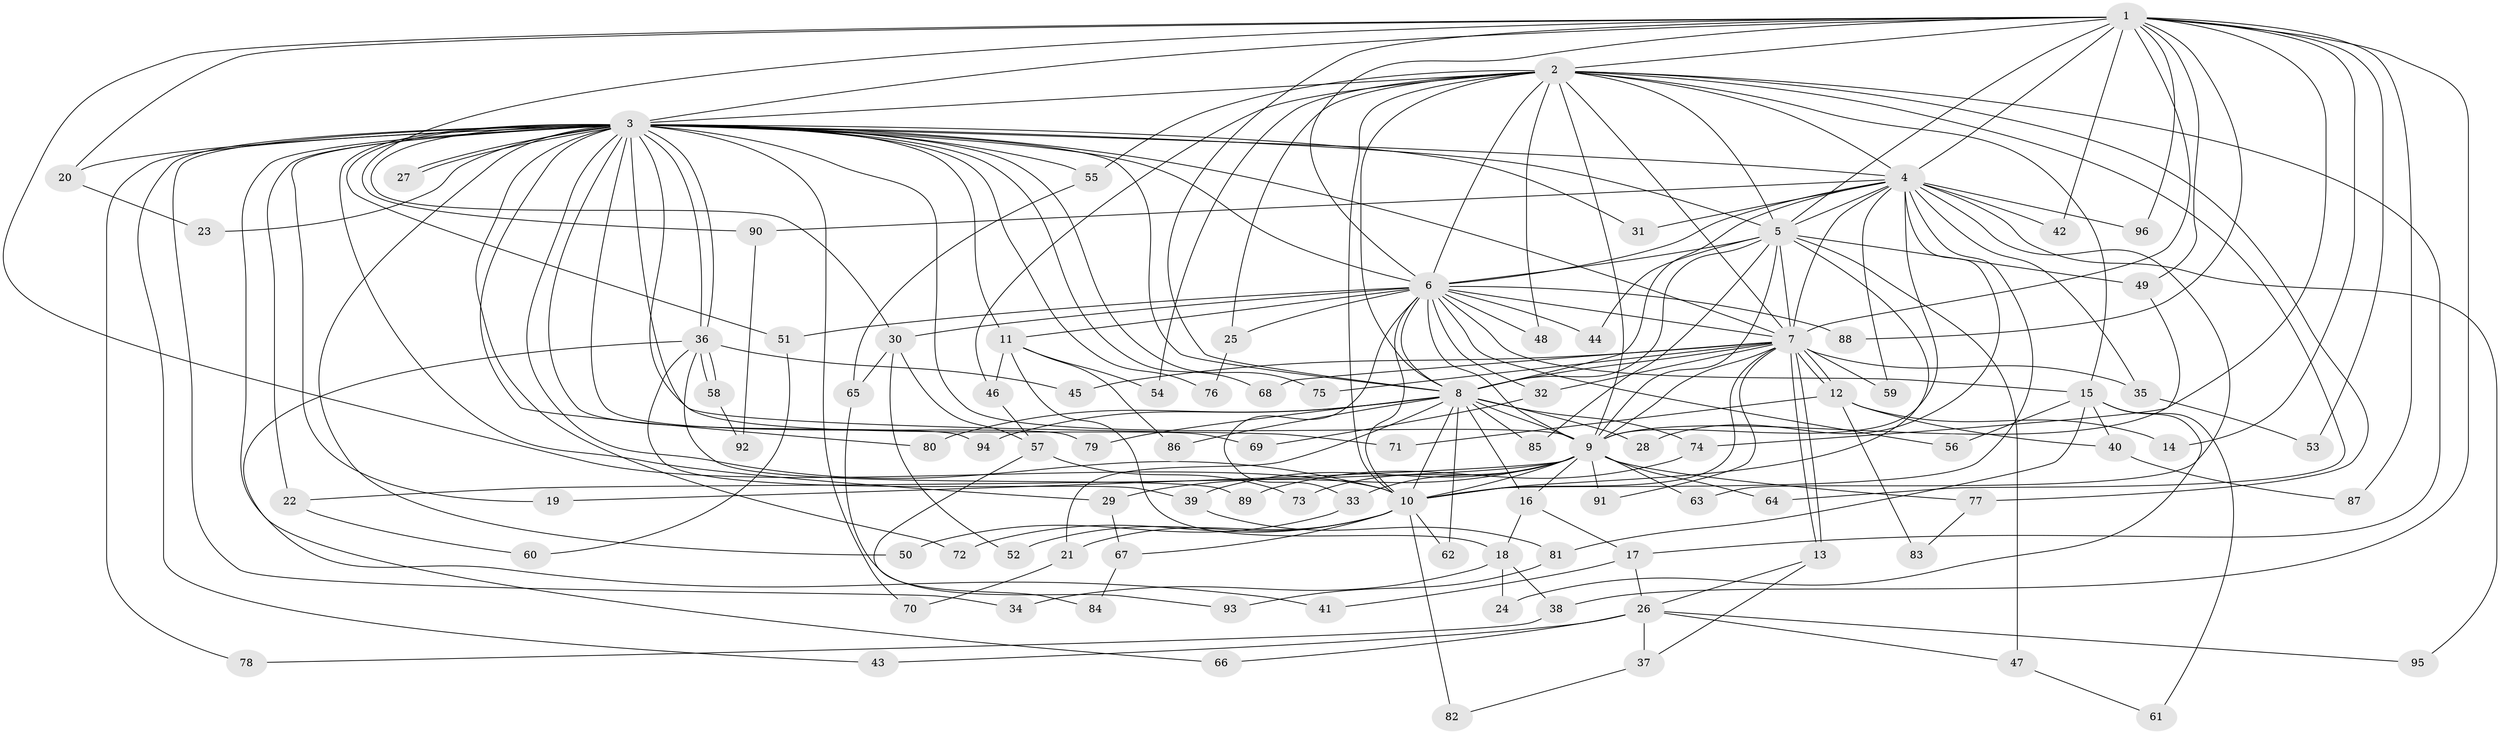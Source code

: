 // coarse degree distribution, {10: 0.07692307692307693, 16: 0.02564102564102564, 26: 0.02564102564102564, 12: 0.02564102564102564, 13: 0.02564102564102564, 15: 0.02564102564102564, 6: 0.07692307692307693, 3: 0.2564102564102564, 7: 0.02564102564102564, 9: 0.05128205128205128, 2: 0.2564102564102564, 1: 0.02564102564102564, 5: 0.10256410256410256}
// Generated by graph-tools (version 1.1) at 2025/49/03/04/25 22:49:31]
// undirected, 96 vertices, 217 edges
graph export_dot {
  node [color=gray90,style=filled];
  1;
  2;
  3;
  4;
  5;
  6;
  7;
  8;
  9;
  10;
  11;
  12;
  13;
  14;
  15;
  16;
  17;
  18;
  19;
  20;
  21;
  22;
  23;
  24;
  25;
  26;
  27;
  28;
  29;
  30;
  31;
  32;
  33;
  34;
  35;
  36;
  37;
  38;
  39;
  40;
  41;
  42;
  43;
  44;
  45;
  46;
  47;
  48;
  49;
  50;
  51;
  52;
  53;
  54;
  55;
  56;
  57;
  58;
  59;
  60;
  61;
  62;
  63;
  64;
  65;
  66;
  67;
  68;
  69;
  70;
  71;
  72;
  73;
  74;
  75;
  76;
  77;
  78;
  79;
  80;
  81;
  82;
  83;
  84;
  85;
  86;
  87;
  88;
  89;
  90;
  91;
  92;
  93;
  94;
  95;
  96;
  1 -- 2;
  1 -- 3;
  1 -- 4;
  1 -- 5;
  1 -- 6;
  1 -- 7;
  1 -- 8;
  1 -- 9;
  1 -- 10;
  1 -- 14;
  1 -- 20;
  1 -- 38;
  1 -- 42;
  1 -- 49;
  1 -- 53;
  1 -- 87;
  1 -- 88;
  1 -- 90;
  1 -- 96;
  2 -- 3;
  2 -- 4;
  2 -- 5;
  2 -- 6;
  2 -- 7;
  2 -- 8;
  2 -- 9;
  2 -- 10;
  2 -- 15;
  2 -- 17;
  2 -- 25;
  2 -- 46;
  2 -- 48;
  2 -- 54;
  2 -- 55;
  2 -- 64;
  2 -- 77;
  3 -- 4;
  3 -- 5;
  3 -- 6;
  3 -- 7;
  3 -- 8;
  3 -- 9;
  3 -- 10;
  3 -- 11;
  3 -- 19;
  3 -- 20;
  3 -- 22;
  3 -- 23;
  3 -- 27;
  3 -- 27;
  3 -- 29;
  3 -- 30;
  3 -- 31;
  3 -- 34;
  3 -- 36;
  3 -- 36;
  3 -- 41;
  3 -- 43;
  3 -- 50;
  3 -- 51;
  3 -- 55;
  3 -- 68;
  3 -- 69;
  3 -- 70;
  3 -- 71;
  3 -- 72;
  3 -- 75;
  3 -- 76;
  3 -- 78;
  3 -- 79;
  3 -- 80;
  3 -- 94;
  4 -- 5;
  4 -- 6;
  4 -- 7;
  4 -- 8;
  4 -- 9;
  4 -- 10;
  4 -- 28;
  4 -- 31;
  4 -- 35;
  4 -- 42;
  4 -- 59;
  4 -- 63;
  4 -- 90;
  4 -- 95;
  4 -- 96;
  5 -- 6;
  5 -- 7;
  5 -- 8;
  5 -- 9;
  5 -- 10;
  5 -- 44;
  5 -- 47;
  5 -- 49;
  5 -- 85;
  6 -- 7;
  6 -- 8;
  6 -- 9;
  6 -- 10;
  6 -- 11;
  6 -- 15;
  6 -- 25;
  6 -- 30;
  6 -- 32;
  6 -- 33;
  6 -- 44;
  6 -- 48;
  6 -- 51;
  6 -- 56;
  6 -- 88;
  7 -- 8;
  7 -- 9;
  7 -- 10;
  7 -- 12;
  7 -- 12;
  7 -- 13;
  7 -- 13;
  7 -- 32;
  7 -- 35;
  7 -- 45;
  7 -- 59;
  7 -- 68;
  7 -- 75;
  7 -- 91;
  8 -- 9;
  8 -- 10;
  8 -- 16;
  8 -- 21;
  8 -- 28;
  8 -- 62;
  8 -- 74;
  8 -- 79;
  8 -- 80;
  8 -- 85;
  8 -- 86;
  8 -- 94;
  9 -- 10;
  9 -- 16;
  9 -- 19;
  9 -- 22;
  9 -- 29;
  9 -- 33;
  9 -- 39;
  9 -- 63;
  9 -- 64;
  9 -- 73;
  9 -- 77;
  9 -- 91;
  10 -- 21;
  10 -- 52;
  10 -- 62;
  10 -- 67;
  10 -- 72;
  10 -- 82;
  11 -- 18;
  11 -- 46;
  11 -- 54;
  11 -- 86;
  12 -- 14;
  12 -- 40;
  12 -- 71;
  12 -- 83;
  13 -- 26;
  13 -- 37;
  15 -- 24;
  15 -- 40;
  15 -- 56;
  15 -- 61;
  15 -- 81;
  16 -- 17;
  16 -- 18;
  17 -- 26;
  17 -- 41;
  18 -- 24;
  18 -- 34;
  18 -- 38;
  20 -- 23;
  21 -- 70;
  22 -- 60;
  25 -- 76;
  26 -- 37;
  26 -- 43;
  26 -- 47;
  26 -- 66;
  26 -- 95;
  29 -- 67;
  30 -- 52;
  30 -- 57;
  30 -- 65;
  32 -- 69;
  33 -- 50;
  35 -- 53;
  36 -- 39;
  36 -- 45;
  36 -- 58;
  36 -- 58;
  36 -- 66;
  36 -- 89;
  37 -- 82;
  38 -- 78;
  39 -- 81;
  40 -- 87;
  46 -- 57;
  47 -- 61;
  49 -- 74;
  51 -- 60;
  55 -- 65;
  57 -- 73;
  57 -- 84;
  58 -- 92;
  65 -- 93;
  67 -- 84;
  74 -- 89;
  77 -- 83;
  81 -- 93;
  90 -- 92;
}
